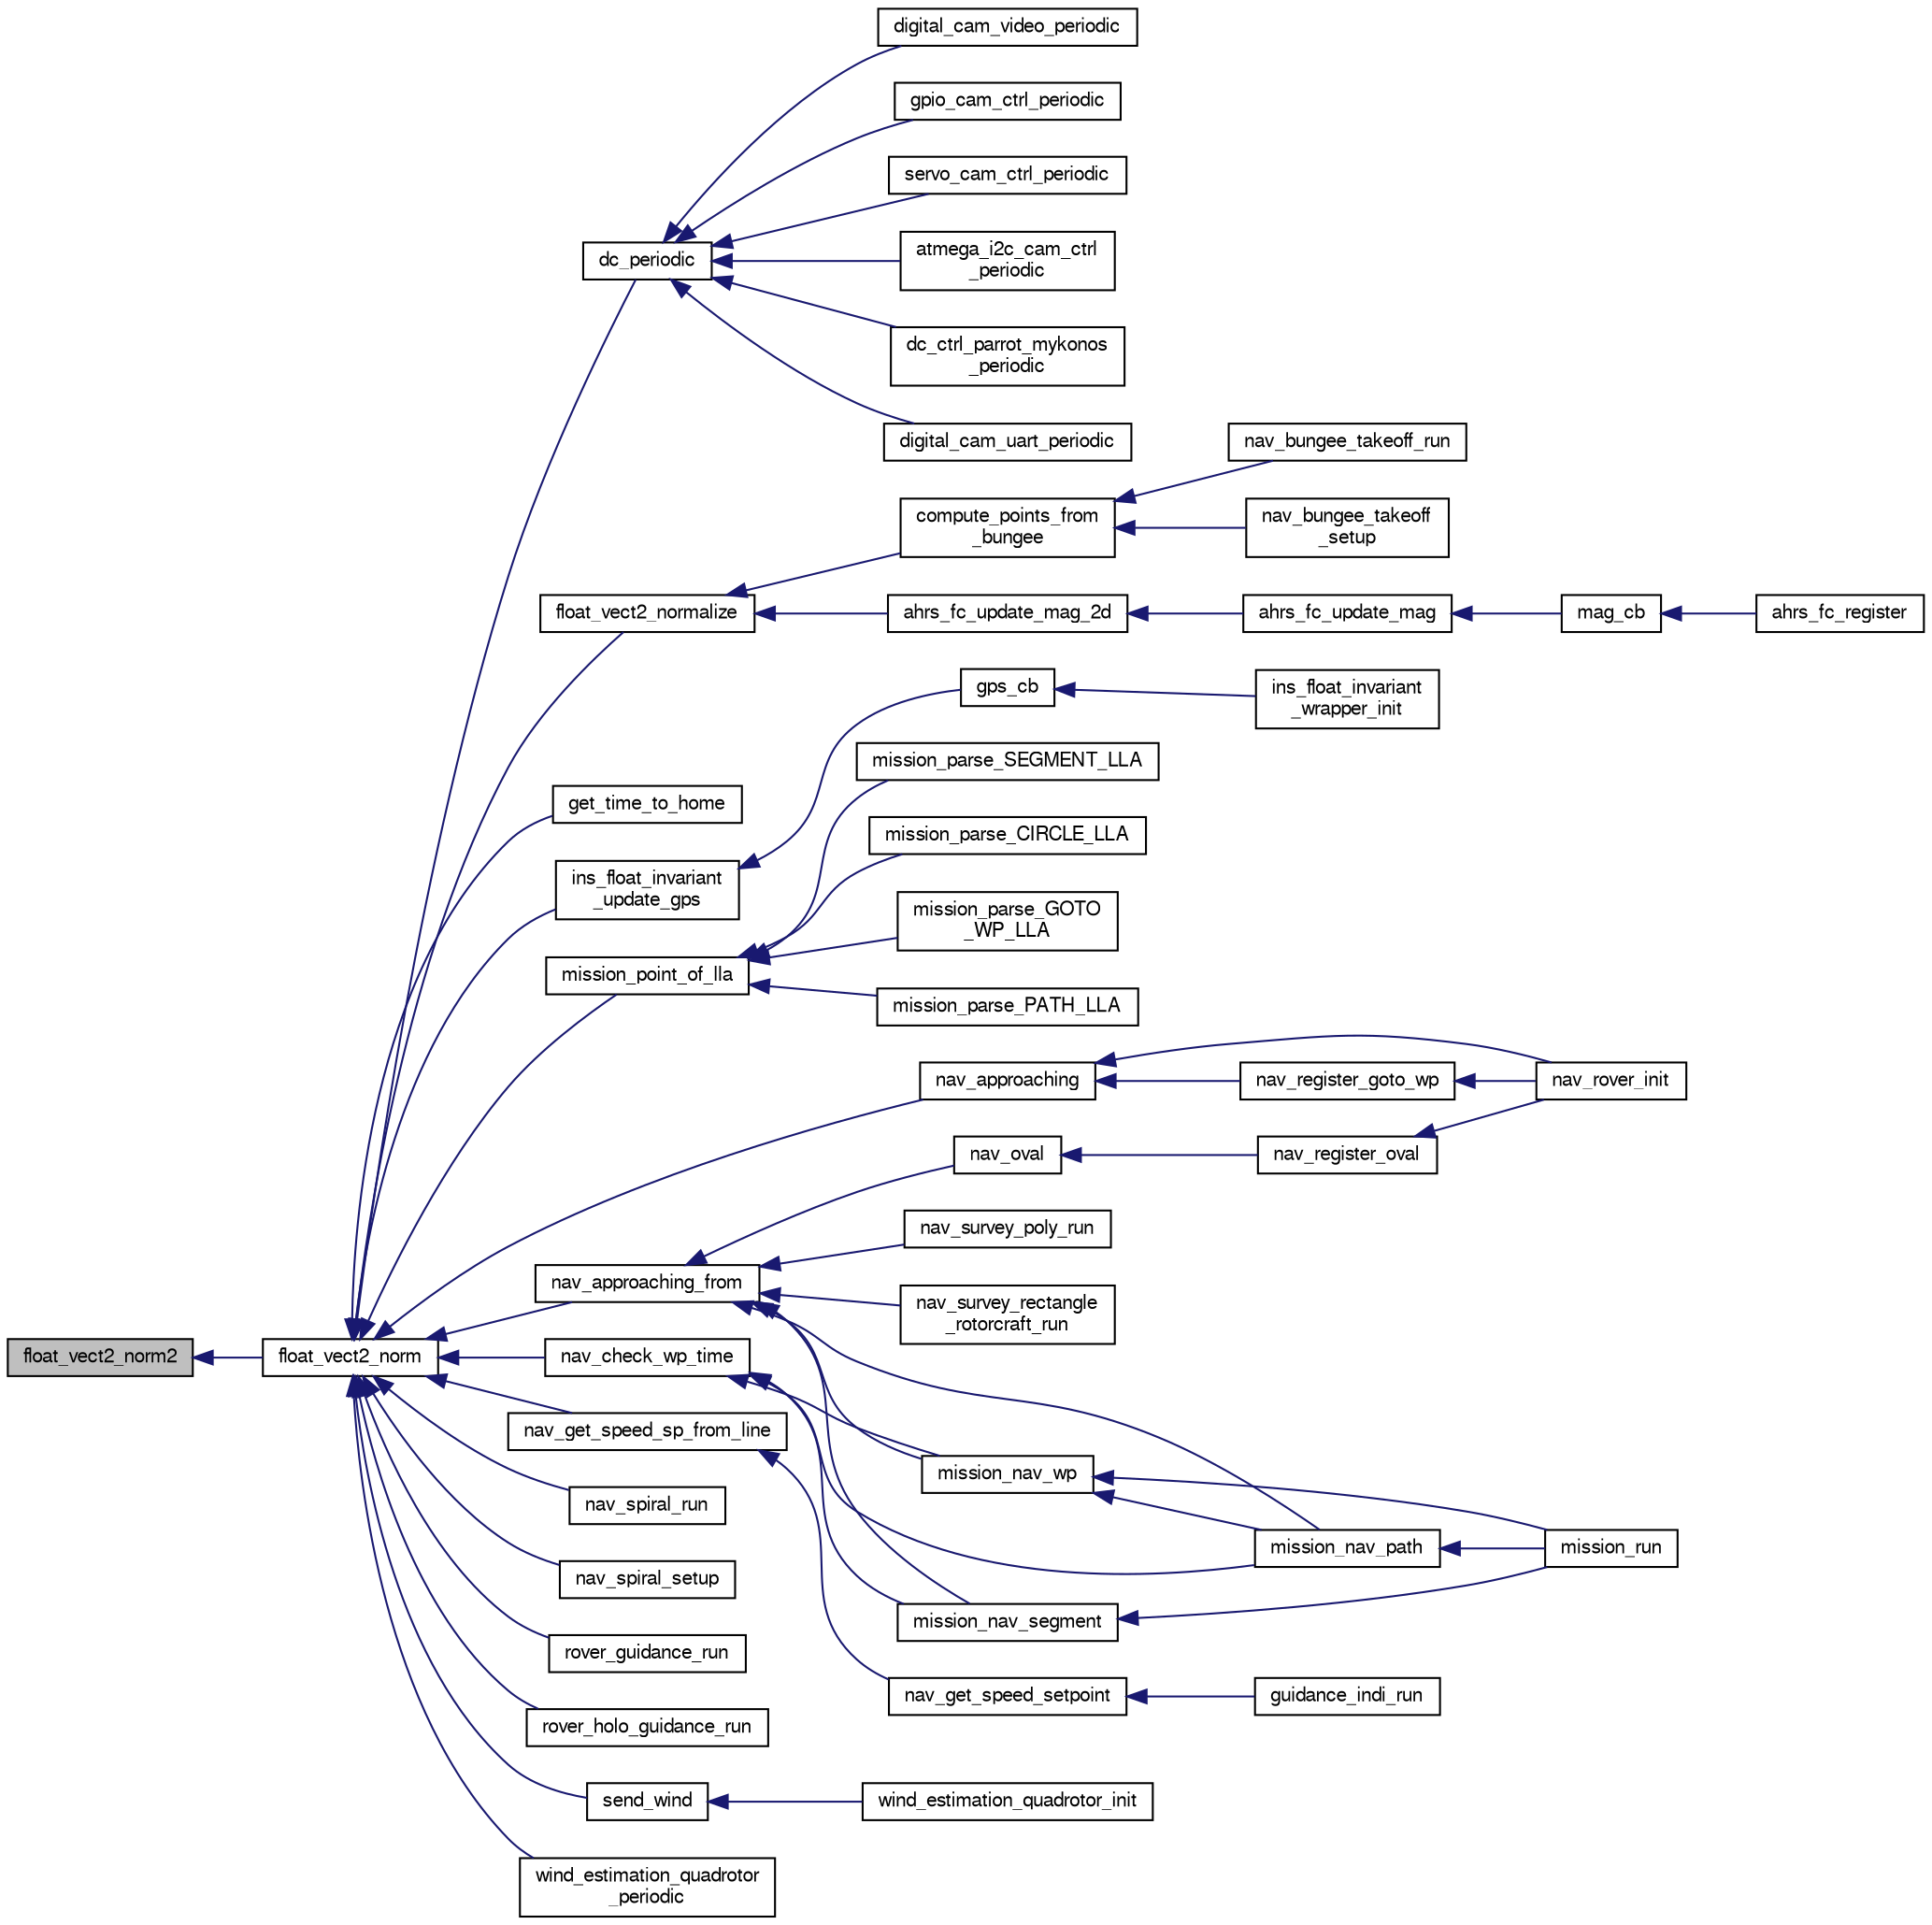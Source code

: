 digraph "float_vect2_norm2"
{
  edge [fontname="FreeSans",fontsize="10",labelfontname="FreeSans",labelfontsize="10"];
  node [fontname="FreeSans",fontsize="10",shape=record];
  rankdir="LR";
  Node1 [label="float_vect2_norm2",height=0.2,width=0.4,color="black", fillcolor="grey75", style="filled", fontcolor="black"];
  Node1 -> Node2 [dir="back",color="midnightblue",fontsize="10",style="solid",fontname="FreeSans"];
  Node2 [label="float_vect2_norm",height=0.2,width=0.4,color="black", fillcolor="white", style="filled",URL="$group__math__algebra__float.html#gaa582daa9c1806cc8bfe7638a54a198da"];
  Node2 -> Node3 [dir="back",color="midnightblue",fontsize="10",style="solid",fontname="FreeSans"];
  Node3 [label="dc_periodic",height=0.2,width=0.4,color="black", fillcolor="white", style="filled",URL="$dc_8h.html#a2a976ddc273dfdd99eb8638c364e9305",tooltip="periodic function "];
  Node3 -> Node4 [dir="back",color="midnightblue",fontsize="10",style="solid",fontname="FreeSans"];
  Node4 [label="atmega_i2c_cam_ctrl\l_periodic",height=0.2,width=0.4,color="black", fillcolor="white", style="filled",URL="$atmega__i2c__cam__ctrl_8h.html#aeb25c30f109ccd0c3046715e4f3df6b5"];
  Node3 -> Node5 [dir="back",color="midnightblue",fontsize="10",style="solid",fontname="FreeSans"];
  Node5 [label="dc_ctrl_parrot_mykonos\l_periodic",height=0.2,width=0.4,color="black", fillcolor="white", style="filled",URL="$dc__ctrl__parrot__mykonos_8h.html#ae52444c010f1799ff182538c5c059355"];
  Node3 -> Node6 [dir="back",color="midnightblue",fontsize="10",style="solid",fontname="FreeSans"];
  Node6 [label="digital_cam_uart_periodic",height=0.2,width=0.4,color="black", fillcolor="white", style="filled",URL="$uart__cam__ctrl_8h.html#aaf39174521b99262b40497c50520150b"];
  Node3 -> Node7 [dir="back",color="midnightblue",fontsize="10",style="solid",fontname="FreeSans"];
  Node7 [label="digital_cam_video_periodic",height=0.2,width=0.4,color="black", fillcolor="white", style="filled",URL="$video__cam__ctrl_8h.html#a310b6b4208930b49883ed0abccce0e87"];
  Node3 -> Node8 [dir="back",color="midnightblue",fontsize="10",style="solid",fontname="FreeSans"];
  Node8 [label="gpio_cam_ctrl_periodic",height=0.2,width=0.4,color="black", fillcolor="white", style="filled",URL="$gpio__cam__ctrl_8h.html#a9ea235d04c38558097d37bc2dacdef1e",tooltip="Periodic. "];
  Node3 -> Node9 [dir="back",color="midnightblue",fontsize="10",style="solid",fontname="FreeSans"];
  Node9 [label="servo_cam_ctrl_periodic",height=0.2,width=0.4,color="black", fillcolor="white", style="filled",URL="$servo__cam__ctrl_8h.html#a8fb28d260287fc333f4d1e110a68db27"];
  Node2 -> Node10 [dir="back",color="midnightblue",fontsize="10",style="solid",fontname="FreeSans"];
  Node10 [label="float_vect2_normalize",height=0.2,width=0.4,color="black", fillcolor="white", style="filled",URL="$group__math__algebra__float.html#gab539484619b696418cab24d9a1f0eb2e",tooltip="normalize 2D vector in place "];
  Node10 -> Node11 [dir="back",color="midnightblue",fontsize="10",style="solid",fontname="FreeSans"];
  Node11 [label="ahrs_fc_update_mag_2d",height=0.2,width=0.4,color="black", fillcolor="white", style="filled",URL="$ahrs__float__cmpl_8c.html#a2cd941fe0c1d25a3c9f73e47f7ac07f1"];
  Node11 -> Node12 [dir="back",color="midnightblue",fontsize="10",style="solid",fontname="FreeSans"];
  Node12 [label="ahrs_fc_update_mag",height=0.2,width=0.4,color="black", fillcolor="white", style="filled",URL="$ahrs__float__cmpl_8h.html#a7aa5809987d1552bb3089262270d4deb"];
  Node12 -> Node13 [dir="back",color="midnightblue",fontsize="10",style="solid",fontname="FreeSans"];
  Node13 [label="mag_cb",height=0.2,width=0.4,color="black", fillcolor="white", style="filled",URL="$ahrs__float__cmpl__wrapper_8c.html#a49cc1e545848b85016af530049991c02"];
  Node13 -> Node14 [dir="back",color="midnightblue",fontsize="10",style="solid",fontname="FreeSans"];
  Node14 [label="ahrs_fc_register",height=0.2,width=0.4,color="black", fillcolor="white", style="filled",URL="$ahrs__float__cmpl__wrapper_8h.html#aa47cd2e2f95362dd732bac1f275344e0"];
  Node10 -> Node15 [dir="back",color="midnightblue",fontsize="10",style="solid",fontname="FreeSans"];
  Node15 [label="compute_points_from\l_bungee",height=0.2,width=0.4,color="black", fillcolor="white", style="filled",URL="$nav__bungee__takeoff_8c.html#a2f53e9b3f76ff0a80bf595380900e71a"];
  Node15 -> Node16 [dir="back",color="midnightblue",fontsize="10",style="solid",fontname="FreeSans"];
  Node16 [label="nav_bungee_takeoff_run",height=0.2,width=0.4,color="black", fillcolor="white", style="filled",URL="$nav__bungee__takeoff_8h.html#a22d08b651b3b72cf70e44c2d9b14b6f3",tooltip="Bungee takeoff run function. "];
  Node15 -> Node17 [dir="back",color="midnightblue",fontsize="10",style="solid",fontname="FreeSans"];
  Node17 [label="nav_bungee_takeoff\l_setup",height=0.2,width=0.4,color="black", fillcolor="white", style="filled",URL="$nav__bungee__takeoff_8h.html#a81fb1ff1aa94a36356fd9ed6e2c72c61",tooltip="Initialization function. "];
  Node2 -> Node18 [dir="back",color="midnightblue",fontsize="10",style="solid",fontname="FreeSans"];
  Node18 [label="get_time_to_home",height=0.2,width=0.4,color="black", fillcolor="white", style="filled",URL="$common__nav_8h.html#a0bb529b33392eba09b44a6b34be03cc0",tooltip="Compute time to home use wind and airspeed when available. "];
  Node2 -> Node19 [dir="back",color="midnightblue",fontsize="10",style="solid",fontname="FreeSans"];
  Node19 [label="ins_float_invariant\l_update_gps",height=0.2,width=0.4,color="black", fillcolor="white", style="filled",URL="$ins__float__invariant_8h.html#a61e3f6c5195a9e0e99428c7cb5981382"];
  Node19 -> Node20 [dir="back",color="midnightblue",fontsize="10",style="solid",fontname="FreeSans"];
  Node20 [label="gps_cb",height=0.2,width=0.4,color="black", fillcolor="white", style="filled",URL="$ins__float__invariant__wrapper_8c.html#a1c1656ce80fe1f1ad49fea691164dbf8"];
  Node20 -> Node21 [dir="back",color="midnightblue",fontsize="10",style="solid",fontname="FreeSans"];
  Node21 [label="ins_float_invariant\l_wrapper_init",height=0.2,width=0.4,color="black", fillcolor="white", style="filled",URL="$ins__float__invariant__wrapper_8h.html#abd4f3b0fcceec4de92a1ad9a7653c6f3"];
  Node2 -> Node22 [dir="back",color="midnightblue",fontsize="10",style="solid",fontname="FreeSans"];
  Node22 [label="mission_point_of_lla",height=0.2,width=0.4,color="black", fillcolor="white", style="filled",URL="$mission__rotorcraft__nav_8c.html#a7acc766194f30b5ae4c48a0b2addbb9f",tooltip="Utility function: converts lla (int) to local point (float) "];
  Node22 -> Node23 [dir="back",color="midnightblue",fontsize="10",style="solid",fontname="FreeSans"];
  Node23 [label="mission_parse_CIRCLE_LLA",height=0.2,width=0.4,color="black", fillcolor="white", style="filled",URL="$mission__common_8h.html#aff4d5f1fc008b07a4b312472ff956f8f"];
  Node22 -> Node24 [dir="back",color="midnightblue",fontsize="10",style="solid",fontname="FreeSans"];
  Node24 [label="mission_parse_GOTO\l_WP_LLA",height=0.2,width=0.4,color="black", fillcolor="white", style="filled",URL="$mission__common_8h.html#a0e05b413aea5474b477aac3c43dbec42"];
  Node22 -> Node25 [dir="back",color="midnightblue",fontsize="10",style="solid",fontname="FreeSans"];
  Node25 [label="mission_parse_PATH_LLA",height=0.2,width=0.4,color="black", fillcolor="white", style="filled",URL="$mission__common_8h.html#a21836256087c77243583a2e1de8c648b"];
  Node22 -> Node26 [dir="back",color="midnightblue",fontsize="10",style="solid",fontname="FreeSans"];
  Node26 [label="mission_parse_SEGMENT_LLA",height=0.2,width=0.4,color="black", fillcolor="white", style="filled",URL="$mission__common_8h.html#a3f6b94a9d68ae0afc1ae4bee904db667"];
  Node2 -> Node27 [dir="back",color="midnightblue",fontsize="10",style="solid",fontname="FreeSans"];
  Node27 [label="nav_approaching",height=0.2,width=0.4,color="black", fillcolor="white", style="filled",URL="$nav__rover__base_8c.html#ac1382cbcc0f52b6f9e2387e53105be7d"];
  Node27 -> Node28 [dir="back",color="midnightblue",fontsize="10",style="solid",fontname="FreeSans"];
  Node28 [label="nav_register_goto_wp",height=0.2,width=0.4,color="black", fillcolor="white", style="filled",URL="$rover_2navigation_8h.html#a7254173fb2381632e0554d801cc59897",tooltip="Registering functions. "];
  Node28 -> Node29 [dir="back",color="midnightblue",fontsize="10",style="solid",fontname="FreeSans"];
  Node29 [label="nav_rover_init",height=0.2,width=0.4,color="black", fillcolor="white", style="filled",URL="$nav__rover__base_8h.html#a7dbbfec5c5db9defc4309d2a6cb092b4",tooltip="Init and register nav functions. "];
  Node27 -> Node29 [dir="back",color="midnightblue",fontsize="10",style="solid",fontname="FreeSans"];
  Node2 -> Node30 [dir="back",color="midnightblue",fontsize="10",style="solid",fontname="FreeSans"];
  Node30 [label="nav_approaching_from",height=0.2,width=0.4,color="black", fillcolor="white", style="filled",URL="$rotorcraft_2navigation_8h.html#aaf9918ecc77bfcd04db5946530d1f9b7",tooltip="Proximity tests on approaching a wp. "];
  Node30 -> Node31 [dir="back",color="midnightblue",fontsize="10",style="solid",fontname="FreeSans"];
  Node31 [label="mission_nav_path",height=0.2,width=0.4,color="black", fillcolor="white", style="filled",URL="$mission__rotorcraft__nav_8c.html#aa8f5e01954042e24fc602d1de265a30f",tooltip="Navigation function along a path. "];
  Node31 -> Node32 [dir="back",color="midnightblue",fontsize="10",style="solid",fontname="FreeSans"];
  Node32 [label="mission_run",height=0.2,width=0.4,color="black", fillcolor="white", style="filled",URL="$mission__rotorcraft__nav_8c.html#a77c170761e804706933b8eccce1e93ea",tooltip="Run mission. "];
  Node30 -> Node33 [dir="back",color="midnightblue",fontsize="10",style="solid",fontname="FreeSans"];
  Node33 [label="mission_nav_segment",height=0.2,width=0.4,color="black", fillcolor="white", style="filled",URL="$mission__rotorcraft__nav_8c.html#a50f53f512b641bec8ae34365c7725720",tooltip="Navigation function along a segment. "];
  Node33 -> Node32 [dir="back",color="midnightblue",fontsize="10",style="solid",fontname="FreeSans"];
  Node30 -> Node34 [dir="back",color="midnightblue",fontsize="10",style="solid",fontname="FreeSans"];
  Node34 [label="mission_nav_wp",height=0.2,width=0.4,color="black", fillcolor="white", style="filled",URL="$mission__rotorcraft__nav_8c.html#a2ce7f755e1c5f7c9d6bf77ee9157dda8",tooltip="Navigation function to a single waypoint. "];
  Node34 -> Node31 [dir="back",color="midnightblue",fontsize="10",style="solid",fontname="FreeSans"];
  Node34 -> Node32 [dir="back",color="midnightblue",fontsize="10",style="solid",fontname="FreeSans"];
  Node30 -> Node35 [dir="back",color="midnightblue",fontsize="10",style="solid",fontname="FreeSans"];
  Node35 [label="nav_oval",height=0.2,width=0.4,color="black", fillcolor="white", style="filled",URL="$rotorcraft_2navigation_8c.html#ae660519c2f89e1c5f9aac7877f1e46e6",tooltip="Navigation along a figure O. "];
  Node35 -> Node36 [dir="back",color="midnightblue",fontsize="10",style="solid",fontname="FreeSans"];
  Node36 [label="nav_register_oval",height=0.2,width=0.4,color="black", fillcolor="white", style="filled",URL="$rover_2navigation_8h.html#af495131c9e74de9b78173144cda2574c"];
  Node36 -> Node29 [dir="back",color="midnightblue",fontsize="10",style="solid",fontname="FreeSans"];
  Node30 -> Node37 [dir="back",color="midnightblue",fontsize="10",style="solid",fontname="FreeSans"];
  Node37 [label="nav_survey_poly_run",height=0.2,width=0.4,color="black", fillcolor="white", style="filled",URL="$nav__survey__poly__rotorcraft_8h.html#a3e94ba3055026d18e3acc3027bf25cd9",tooltip="Run polygon survey. "];
  Node30 -> Node38 [dir="back",color="midnightblue",fontsize="10",style="solid",fontname="FreeSans"];
  Node38 [label="nav_survey_rectangle\l_rotorcraft_run",height=0.2,width=0.4,color="black", fillcolor="white", style="filled",URL="$nav__survey__rectangle__rotorcraft_8h.html#a8173c6411f3da20648716f4377a92cca"];
  Node2 -> Node39 [dir="back",color="midnightblue",fontsize="10",style="solid",fontname="FreeSans"];
  Node39 [label="nav_check_wp_time",height=0.2,width=0.4,color="black", fillcolor="white", style="filled",URL="$rotorcraft_2navigation_8h.html#a4381f9224d669f33836459287c2941fb",tooltip="Check the time spent in a radius of &#39;ARRIVED_AT_WAYPOINT&#39; around a wp. "];
  Node39 -> Node31 [dir="back",color="midnightblue",fontsize="10",style="solid",fontname="FreeSans"];
  Node39 -> Node33 [dir="back",color="midnightblue",fontsize="10",style="solid",fontname="FreeSans"];
  Node39 -> Node34 [dir="back",color="midnightblue",fontsize="10",style="solid",fontname="FreeSans"];
  Node2 -> Node40 [dir="back",color="midnightblue",fontsize="10",style="solid",fontname="FreeSans"];
  Node40 [label="nav_get_speed_sp_from_line",height=0.2,width=0.4,color="black", fillcolor="white", style="filled",URL="$rotorcraft_2navigation_8h.html#abbb0868de30a33c4a9dc5c0a723fd726",tooltip="follow a line. "];
  Node40 -> Node41 [dir="back",color="midnightblue",fontsize="10",style="solid",fontname="FreeSans"];
  Node41 [label="nav_get_speed_setpoint",height=0.2,width=0.4,color="black", fillcolor="white", style="filled",URL="$rotorcraft_2navigation_8h.html#afa53b47b30072d2b7b564d30b0583a9d",tooltip="function that returns a speed setpoint based on flight plan. "];
  Node41 -> Node42 [dir="back",color="midnightblue",fontsize="10",style="solid",fontname="FreeSans"];
  Node42 [label="guidance_indi_run",height=0.2,width=0.4,color="black", fillcolor="white", style="filled",URL="$guidance__indi__hybrid_8c.html#afa3b5095f6b5beadbb8662d3b3519bc9"];
  Node2 -> Node43 [dir="back",color="midnightblue",fontsize="10",style="solid",fontname="FreeSans"];
  Node43 [label="nav_spiral_run",height=0.2,width=0.4,color="black", fillcolor="white", style="filled",URL="$nav__spiral_8h.html#a816049b35ed5cc3424ab34f7e5ddf18a"];
  Node2 -> Node44 [dir="back",color="midnightblue",fontsize="10",style="solid",fontname="FreeSans"];
  Node44 [label="nav_spiral_setup",height=0.2,width=0.4,color="black", fillcolor="white", style="filled",URL="$nav__spiral_8h.html#a0544cbca21d745ae1ac865d6388fba5a"];
  Node2 -> Node45 [dir="back",color="midnightblue",fontsize="10",style="solid",fontname="FreeSans"];
  Node45 [label="rover_guidance_run",height=0.2,width=0.4,color="black", fillcolor="white", style="filled",URL="$rover__guidance_8h.html#a1c5d14152545935d78448eae5d0a6b6d"];
  Node2 -> Node46 [dir="back",color="midnightblue",fontsize="10",style="solid",fontname="FreeSans"];
  Node46 [label="rover_holo_guidance_run",height=0.2,width=0.4,color="black", fillcolor="white", style="filled",URL="$rover__guidance__holonomic_8h.html#a714eebb049eb159d6b28ae3118c7d2c3"];
  Node2 -> Node47 [dir="back",color="midnightblue",fontsize="10",style="solid",fontname="FreeSans"];
  Node47 [label="send_wind",height=0.2,width=0.4,color="black", fillcolor="white", style="filled",URL="$wind__estimation__quadrotor_8c.html#a357545dd91227db6db4548685ef41452"];
  Node47 -> Node48 [dir="back",color="midnightblue",fontsize="10",style="solid",fontname="FreeSans"];
  Node48 [label="wind_estimation_quadrotor_init",height=0.2,width=0.4,color="black", fillcolor="white", style="filled",URL="$wind__estimation__quadrotor_8h.html#a677f6eb1e2c4f6f4593a141057831f66"];
  Node2 -> Node49 [dir="back",color="midnightblue",fontsize="10",style="solid",fontname="FreeSans"];
  Node49 [label="wind_estimation_quadrotor\l_periodic",height=0.2,width=0.4,color="black", fillcolor="white", style="filled",URL="$wind__estimation__quadrotor_8h.html#a1a51ee96e2d65f6f7986aba14209781c"];
}
